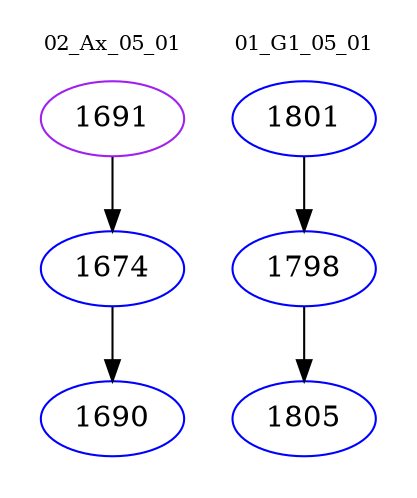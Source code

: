 digraph{
subgraph cluster_0 {
color = white
label = "02_Ax_05_01";
fontsize=10;
T0_1691 [label="1691", color="purple"]
T0_1691 -> T0_1674 [color="black"]
T0_1674 [label="1674", color="blue"]
T0_1674 -> T0_1690 [color="black"]
T0_1690 [label="1690", color="blue"]
}
subgraph cluster_1 {
color = white
label = "01_G1_05_01";
fontsize=10;
T1_1801 [label="1801", color="blue"]
T1_1801 -> T1_1798 [color="black"]
T1_1798 [label="1798", color="blue"]
T1_1798 -> T1_1805 [color="black"]
T1_1805 [label="1805", color="blue"]
}
}
